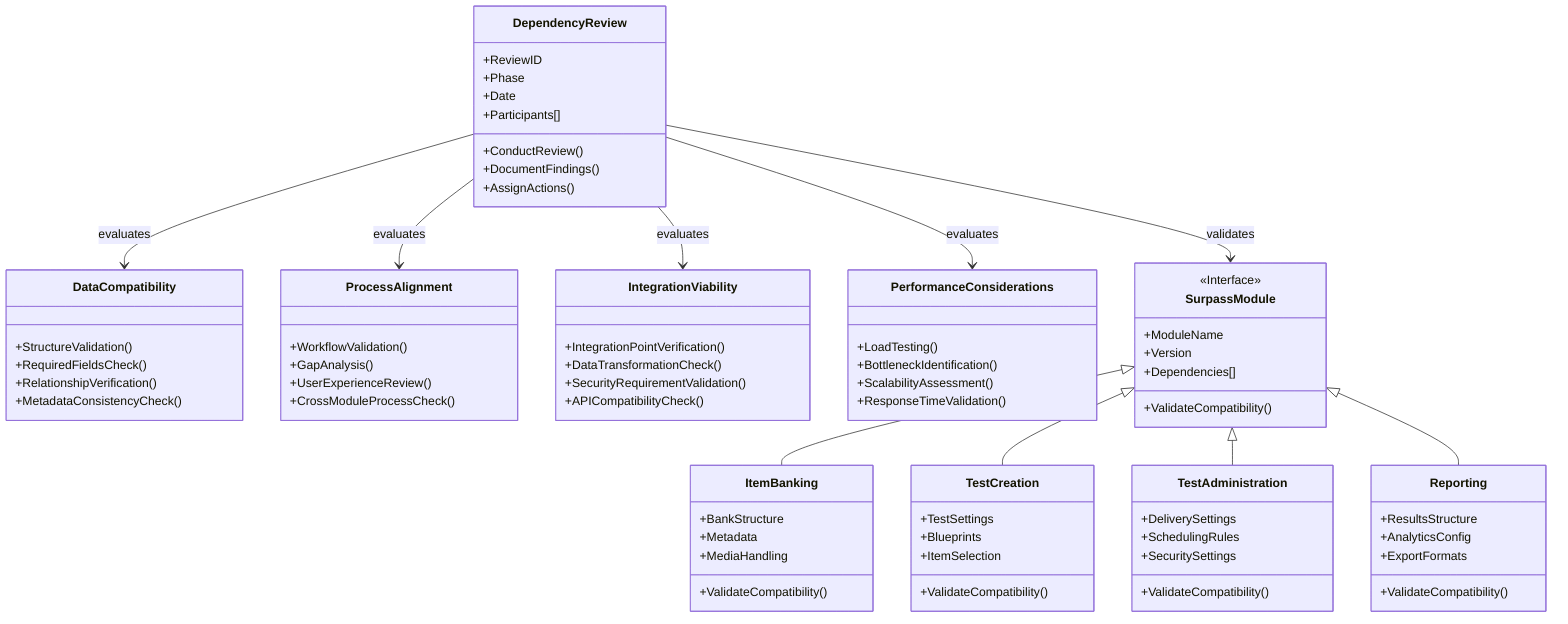 classDiagram
    class DependencyReview {
        +ReviewID
        +Phase
        +Date
        +Participants[]
        +ConductReview()
        +DocumentFindings()
        +AssignActions()
    }
    
    class DataCompatibility {
        +StructureValidation()
        +RequiredFieldsCheck()
        +RelationshipVerification()
        +MetadataConsistencyCheck()
    }
    
    class ProcessAlignment {
        +WorkflowValidation()
        +GapAnalysis()
        +UserExperienceReview()
        +CrossModuleProcessCheck()
    }
    
    class IntegrationViability {
        +IntegrationPointVerification()
        +DataTransformationCheck()
        +SecurityRequirementValidation()
        +APICompatibilityCheck()
    }
    
    class PerformanceConsiderations {
        +LoadTesting()
        +BottleneckIdentification()
        +ScalabilityAssessment()
        +ResponseTimeValidation()
    }
    
    class SurpassModule {
        <<Interface>>
        +ModuleName
        +Version
        +Dependencies[]
        +ValidateCompatibility()
    }
    
    class ItemBanking {
        +BankStructure
        +Metadata
        +MediaHandling
        +ValidateCompatibility()
    }
    
    class TestCreation {
        +TestSettings
        +Blueprints
        +ItemSelection
        +ValidateCompatibility()
    }
    
    class TestAdministration {
        +DeliverySettings
        +SchedulingRules
        +SecuritySettings
        +ValidateCompatibility()
    }
    
    class Reporting {
        +ResultsStructure
        +AnalyticsConfig
        +ExportFormats
        +ValidateCompatibility()
    }
    
    DependencyReview --> DataCompatibility : evaluates
    DependencyReview --> ProcessAlignment : evaluates
    DependencyReview --> IntegrationViability : evaluates
    DependencyReview --> PerformanceConsiderations : evaluates
    
    SurpassModule <|-- ItemBanking
    SurpassModule <|-- TestCreation
    SurpassModule <|-- TestAdministration
    SurpassModule <|-- Reporting
    
    DependencyReview --> SurpassModule : validates